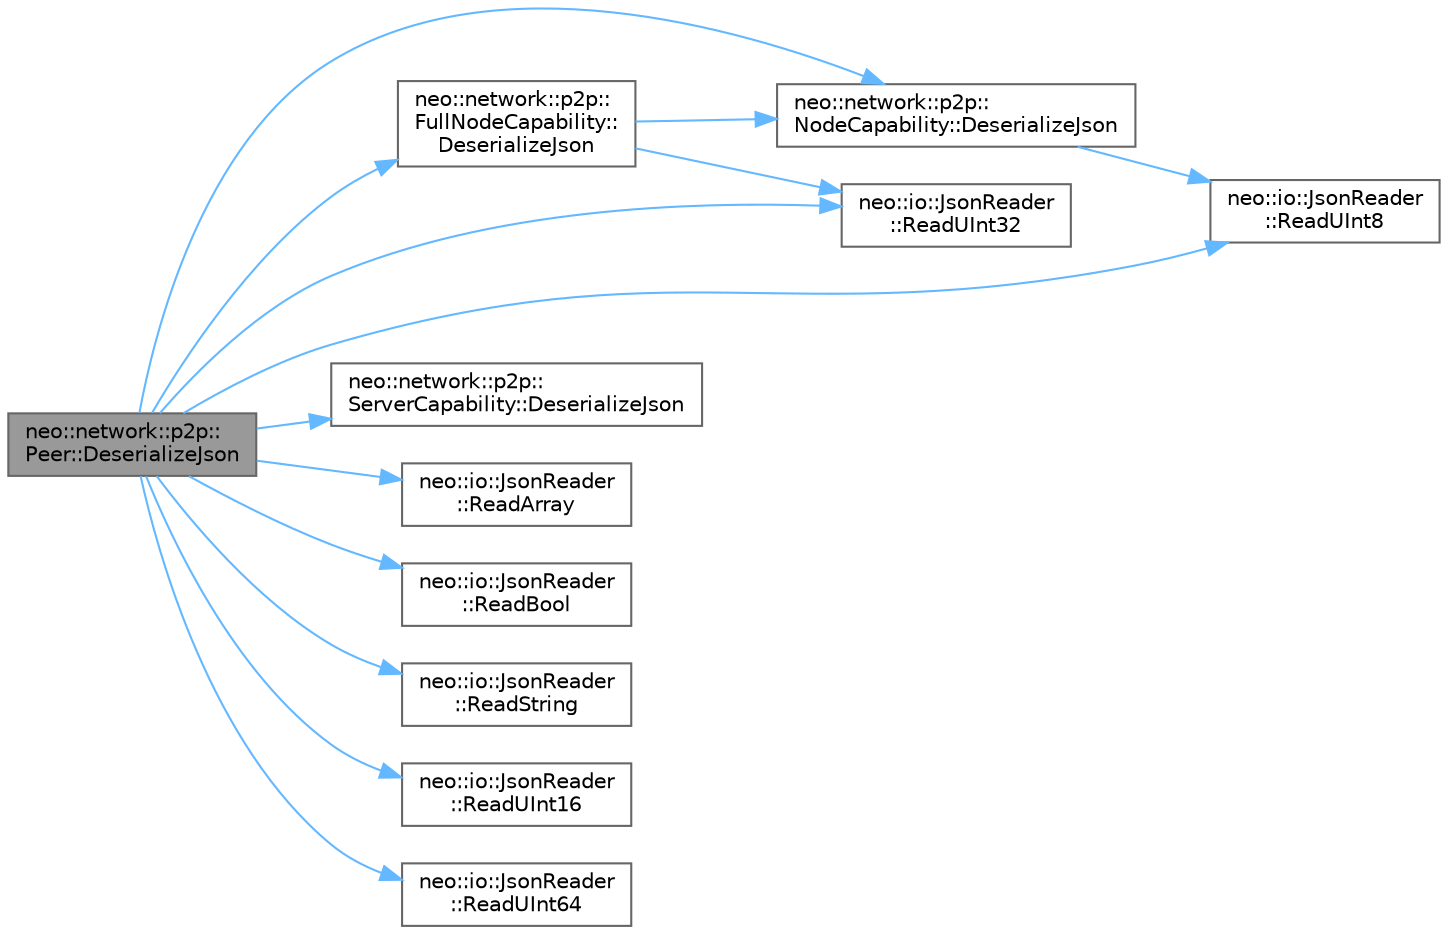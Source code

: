 digraph "neo::network::p2p::Peer::DeserializeJson"
{
 // LATEX_PDF_SIZE
  bgcolor="transparent";
  edge [fontname=Helvetica,fontsize=10,labelfontname=Helvetica,labelfontsize=10];
  node [fontname=Helvetica,fontsize=10,shape=box,height=0.2,width=0.4];
  rankdir="LR";
  Node1 [id="Node000001",label="neo::network::p2p::\lPeer::DeserializeJson",height=0.2,width=0.4,color="gray40", fillcolor="grey60", style="filled", fontcolor="black",tooltip="Deserializes the Peer from a JSON reader."];
  Node1 -> Node2 [id="edge1_Node000001_Node000002",color="steelblue1",style="solid",tooltip=" "];
  Node2 [id="Node000002",label="neo::network::p2p::\lFullNodeCapability::\lDeserializeJson",height=0.2,width=0.4,color="grey40", fillcolor="white", style="filled",URL="$classneo_1_1network_1_1p2p_1_1_full_node_capability.html#a54be955d8b33f493a784bb3625c91667",tooltip="Deserializes the FullNodeCapability from a JSON reader."];
  Node2 -> Node3 [id="edge2_Node000002_Node000003",color="steelblue1",style="solid",tooltip=" "];
  Node3 [id="Node000003",label="neo::network::p2p::\lNodeCapability::DeserializeJson",height=0.2,width=0.4,color="grey40", fillcolor="white", style="filled",URL="$classneo_1_1network_1_1p2p_1_1_node_capability.html#aad466a95b382d60a1fee8d4493b267bd",tooltip="Deserializes the NodeCapability from a JSON reader."];
  Node3 -> Node4 [id="edge3_Node000003_Node000004",color="steelblue1",style="solid",tooltip=" "];
  Node4 [id="Node000004",label="neo::io::JsonReader\l::ReadUInt8",height=0.2,width=0.4,color="grey40", fillcolor="white", style="filled",URL="$classneo_1_1io_1_1_json_reader.html#a9d3b1ba50bf4022c8c8b5e11077c92c4",tooltip="Reads an 8-bit unsigned integer from the JSON."];
  Node2 -> Node5 [id="edge4_Node000002_Node000005",color="steelblue1",style="solid",tooltip=" "];
  Node5 [id="Node000005",label="neo::io::JsonReader\l::ReadUInt32",height=0.2,width=0.4,color="grey40", fillcolor="white", style="filled",URL="$classneo_1_1io_1_1_json_reader.html#a84942f70d9e3196fb447a71d1c51a200",tooltip="Reads a 32-bit unsigned integer from the JSON."];
  Node1 -> Node3 [id="edge5_Node000001_Node000003",color="steelblue1",style="solid",tooltip=" "];
  Node1 -> Node6 [id="edge6_Node000001_Node000006",color="steelblue1",style="solid",tooltip=" "];
  Node6 [id="Node000006",label="neo::network::p2p::\lServerCapability::DeserializeJson",height=0.2,width=0.4,color="grey40", fillcolor="white", style="filled",URL="$classneo_1_1network_1_1p2p_1_1_server_capability.html#a44f014bb87bd6286ef6cb92b13b6db55",tooltip="Deserializes the ServerCapability from a JSON reader."];
  Node1 -> Node7 [id="edge7_Node000001_Node000007",color="steelblue1",style="solid",tooltip=" "];
  Node7 [id="Node000007",label="neo::io::JsonReader\l::ReadArray",height=0.2,width=0.4,color="grey40", fillcolor="white", style="filled",URL="$classneo_1_1io_1_1_json_reader.html#a2286a2af4ba8fd609d753cfd2b19f5ec",tooltip="Reads a JSON array from the JSON."];
  Node1 -> Node8 [id="edge8_Node000001_Node000008",color="steelblue1",style="solid",tooltip=" "];
  Node8 [id="Node000008",label="neo::io::JsonReader\l::ReadBool",height=0.2,width=0.4,color="grey40", fillcolor="white", style="filled",URL="$classneo_1_1io_1_1_json_reader.html#a8c4d8de0848d1bedb38008260d536e5f",tooltip="Reads a boolean value from the JSON."];
  Node1 -> Node9 [id="edge9_Node000001_Node000009",color="steelblue1",style="solid",tooltip=" "];
  Node9 [id="Node000009",label="neo::io::JsonReader\l::ReadString",height=0.2,width=0.4,color="grey40", fillcolor="white", style="filled",URL="$classneo_1_1io_1_1_json_reader.html#abee15c3ce4f6e37ff476a804bd037372",tooltip="Reads a string from the JSON."];
  Node1 -> Node10 [id="edge10_Node000001_Node000010",color="steelblue1",style="solid",tooltip=" "];
  Node10 [id="Node000010",label="neo::io::JsonReader\l::ReadUInt16",height=0.2,width=0.4,color="grey40", fillcolor="white", style="filled",URL="$classneo_1_1io_1_1_json_reader.html#a3bcdbb00de258d271a3ac007fe97343b",tooltip="Reads a 16-bit unsigned integer from the JSON."];
  Node1 -> Node5 [id="edge11_Node000001_Node000005",color="steelblue1",style="solid",tooltip=" "];
  Node1 -> Node11 [id="edge12_Node000001_Node000011",color="steelblue1",style="solid",tooltip=" "];
  Node11 [id="Node000011",label="neo::io::JsonReader\l::ReadUInt64",height=0.2,width=0.4,color="grey40", fillcolor="white", style="filled",URL="$classneo_1_1io_1_1_json_reader.html#ae978cb75a319b20d6eafd40220700834",tooltip="Reads a 64-bit unsigned integer from the JSON."];
  Node1 -> Node4 [id="edge13_Node000001_Node000004",color="steelblue1",style="solid",tooltip=" "];
}
